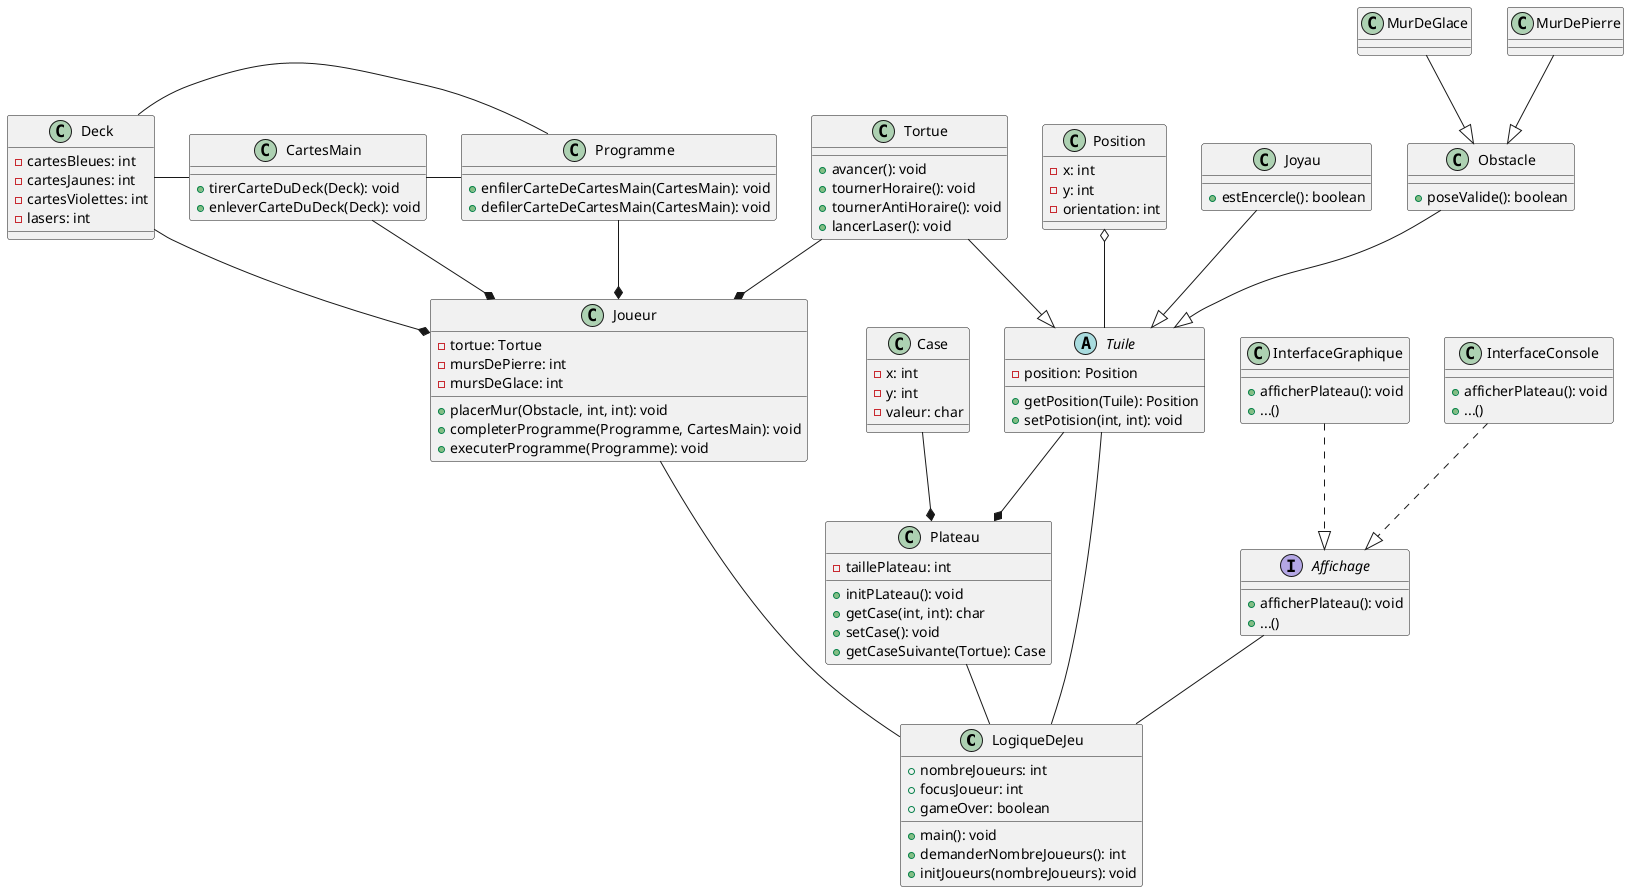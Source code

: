 @startuml
class LogiqueDeJeu {
+ nombreJoueurs: int
+ focusJoueur: int
+ gameOver: boolean
+ main(): void
+ demanderNombreJoueurs(): int
+ initJoueurs(nombreJoueurs): void
}

class Plateau {
- taillePlateau: int
+ initPLateau(): void
+ getCase(int, int): char
+ setCase(): void
+ getCaseSuivante(Tortue): Case
}
Plateau -- LogiqueDeJeu

class Case {
- x: int
- y: int
- valeur: char
}
Case --* Plateau

abstract class Tuile {
- position: Position
+ getPosition(Tuile): Position
+ setPotision(int, int): void
}
Tuile -- LogiqueDeJeu
Tuile --* Plateau

class Position {
- x: int
- y: int
- orientation: int
}
Position o-- Tuile

class Tortue {
+ avancer(): void
+ tournerHoraire(): void
+ tournerAntiHoraire(): void
+ lancerLaser(): void
}
Tortue --|> Tuile
Tortue --* Joueur

class Joyau {
+ estEncercle(): boolean
}
Joyau --|> Tuile

class Obstacle {
+ poseValide(): boolean
}
Obstacle --|> Tuile

class MurDeGlace {

}
MurDeGlace --|> Obstacle

class MurDePierre {

}
MurDePierre --|> Obstacle

class Joueur {
- tortue: Tortue
- mursDePierre: int
- mursDeGlace: int
+ placerMur(Obstacle, int, int): void
+ completerProgramme(Programme, CartesMain): void
+ executerProgramme(Programme): void
}
Joueur -- LogiqueDeJeu  

class Deck {
- cartesBleues: int
- cartesJaunes: int
- cartesViolettes: int
- lasers: int
}
Deck - CartesMain
Deck --* Joueur

class CartesMain {
+ tirerCarteDuDeck(Deck): void
+ enleverCarteDuDeck(Deck): void
}
CartesMain - Programme
CartesMain --* Joueur

class Programme {
+ enfilerCarteDeCartesMain(CartesMain): void
+ defilerCarteDeCartesMain(CartesMain): void
}
Programme - Deck
Programme --* Joueur

interface Affichage {
+ afficherPlateau(): void
+ ...()
}
Affichage -- LogiqueDeJeu

class InterfaceGraphique {
+ afficherPlateau(): void
+ ...()
}
InterfaceGraphique ..|> Affichage

class InterfaceConsole {
+ afficherPlateau(): void
+ ...()
}
InterfaceConsole ..|> Affichage
@enduml